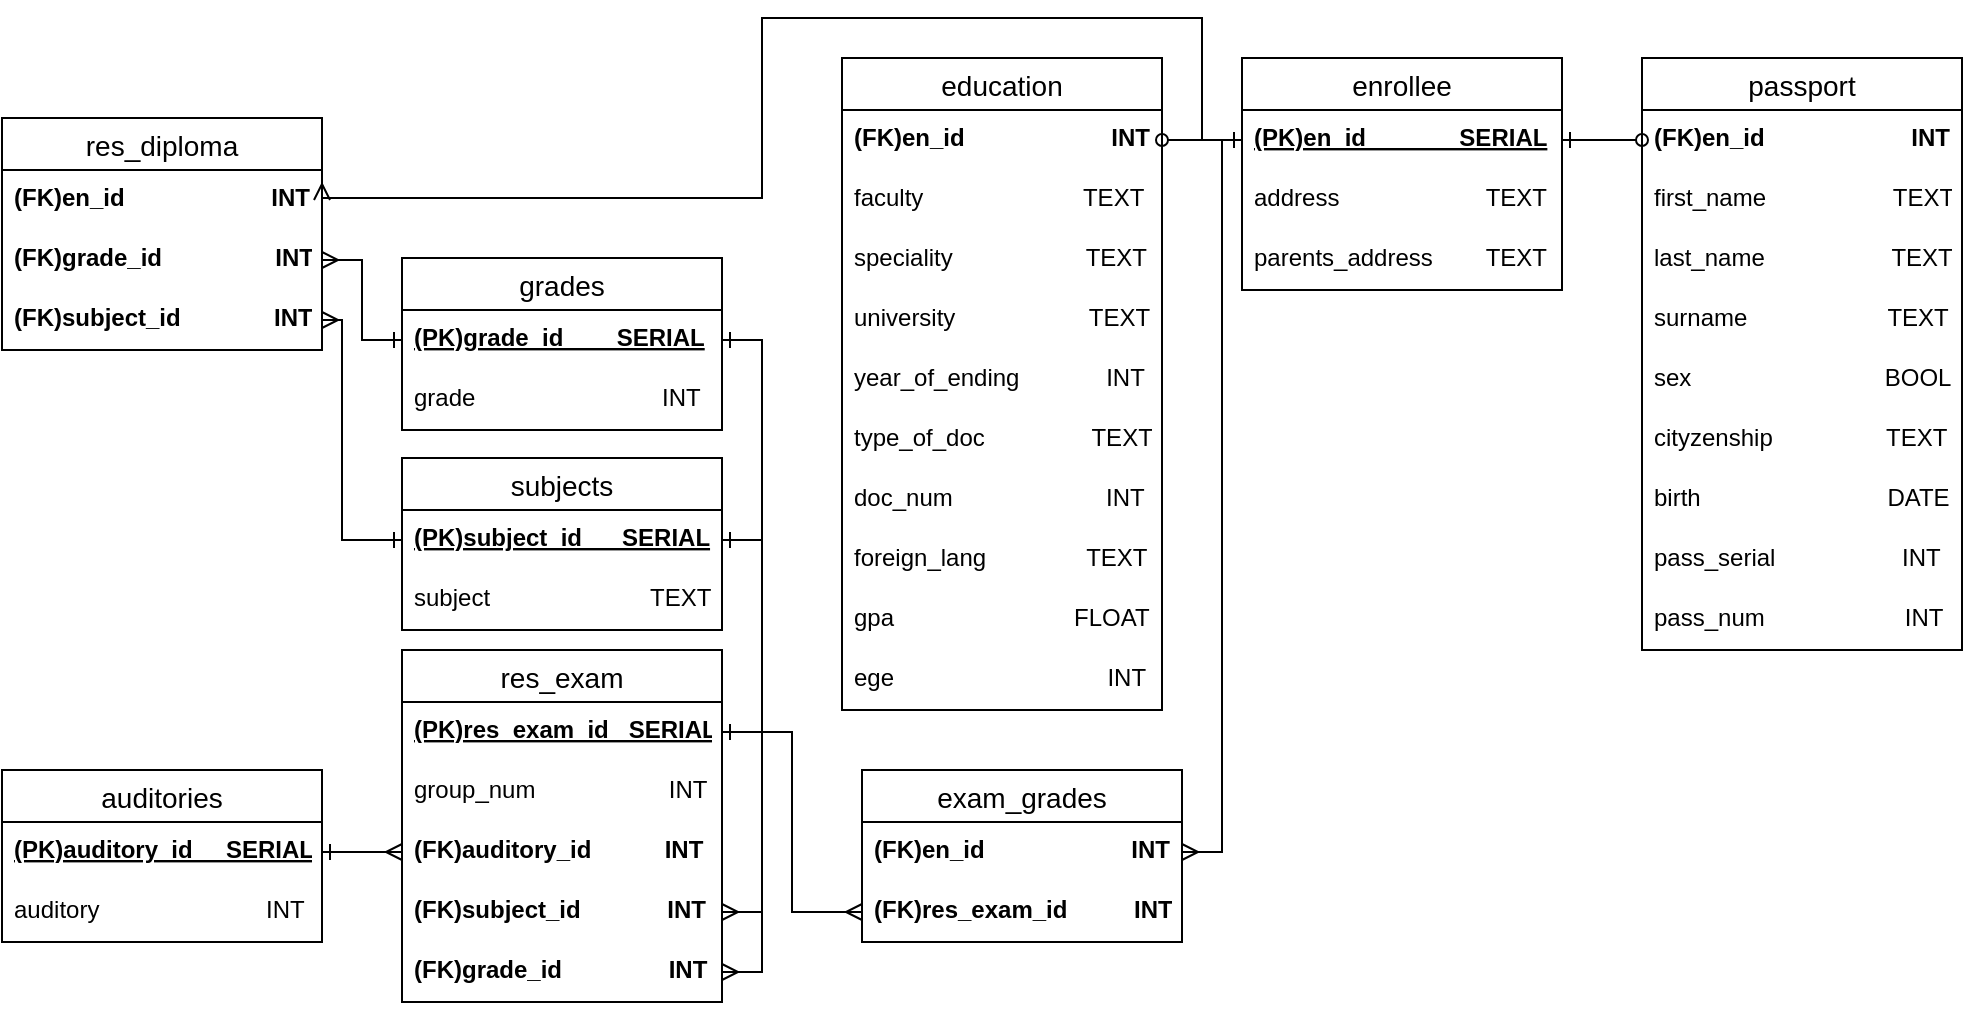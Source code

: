 <mxfile version="22.0.4" type="device">
  <diagram name="Page-1" id="2ca16b54-16f6-2749-3443-fa8db7711227">
    <mxGraphModel dx="2390" dy="574" grid="1" gridSize="10" guides="1" tooltips="1" connect="1" arrows="1" fold="1" page="1" pageScale="1" pageWidth="1100" pageHeight="850" background="none" math="0" shadow="0">
      <root>
        <mxCell id="0" />
        <mxCell id="1" parent="0" />
        <mxCell id="YY8y6obfsH_DNHrj39UY-39" value="enrollee" style="swimlane;fontStyle=0;childLayout=stackLayout;horizontal=1;startSize=26;horizontalStack=0;resizeParent=1;resizeParentMax=0;resizeLast=0;collapsible=1;marginBottom=0;align=center;fontSize=14;" parent="1" vertex="1">
          <mxGeometry x="580" y="250" width="160" height="116" as="geometry" />
        </mxCell>
        <mxCell id="YY8y6obfsH_DNHrj39UY-40" value="(PK)en_id              SERIAL" style="text;strokeColor=none;fillColor=none;spacingLeft=4;spacingRight=4;overflow=hidden;rotatable=0;points=[[0,0.5],[1,0.5]];portConstraint=eastwest;fontSize=12;fontStyle=5" parent="YY8y6obfsH_DNHrj39UY-39" vertex="1">
          <mxGeometry y="26" width="160" height="30" as="geometry" />
        </mxCell>
        <mxCell id="ITqWClpvMiIjpx505HF3-26" value="address                      TEXT" style="text;strokeColor=none;fillColor=none;spacingLeft=4;spacingRight=4;overflow=hidden;rotatable=0;points=[[0,0.5],[1,0.5]];portConstraint=eastwest;fontSize=12;fontStyle=0" parent="YY8y6obfsH_DNHrj39UY-39" vertex="1">
          <mxGeometry y="56" width="160" height="30" as="geometry" />
        </mxCell>
        <mxCell id="ITqWClpvMiIjpx505HF3-36" value="parents_address        TEXT" style="text;strokeColor=none;fillColor=none;spacingLeft=4;spacingRight=4;overflow=hidden;rotatable=0;points=[[0,0.5],[1,0.5]];portConstraint=eastwest;fontSize=12;fontStyle=0" parent="YY8y6obfsH_DNHrj39UY-39" vertex="1">
          <mxGeometry y="86" width="160" height="30" as="geometry" />
        </mxCell>
        <mxCell id="ITqWClpvMiIjpx505HF3-2" value="passport" style="swimlane;fontStyle=0;childLayout=stackLayout;horizontal=1;startSize=26;horizontalStack=0;resizeParent=1;resizeParentMax=0;resizeLast=0;collapsible=1;marginBottom=0;align=center;fontSize=14;" parent="1" vertex="1">
          <mxGeometry x="780" y="250" width="160" height="296" as="geometry" />
        </mxCell>
        <mxCell id="ITqWClpvMiIjpx505HF3-3" value="(FK)en_id                      INT" style="text;strokeColor=none;fillColor=none;spacingLeft=4;spacingRight=4;overflow=hidden;rotatable=0;points=[[0,0.5],[1,0.5]];portConstraint=eastwest;fontSize=12;fontStyle=1" parent="ITqWClpvMiIjpx505HF3-2" vertex="1">
          <mxGeometry y="26" width="160" height="30" as="geometry" />
        </mxCell>
        <mxCell id="ITqWClpvMiIjpx505HF3-4" value="first_name                   TEXT" style="text;strokeColor=none;fillColor=none;spacingLeft=4;spacingRight=4;overflow=hidden;rotatable=0;points=[[0,0.5],[1,0.5]];portConstraint=eastwest;fontSize=12;fontStyle=0" parent="ITqWClpvMiIjpx505HF3-2" vertex="1">
          <mxGeometry y="56" width="160" height="30" as="geometry" />
        </mxCell>
        <mxCell id="ITqWClpvMiIjpx505HF3-5" value="last_name                   TEXT" style="text;strokeColor=none;fillColor=none;spacingLeft=4;spacingRight=4;overflow=hidden;rotatable=0;points=[[0,0.5],[1,0.5]];portConstraint=eastwest;fontSize=12;fontStyle=0" parent="ITqWClpvMiIjpx505HF3-2" vertex="1">
          <mxGeometry y="86" width="160" height="30" as="geometry" />
        </mxCell>
        <mxCell id="ITqWClpvMiIjpx505HF3-6" value="surname                     TEXT" style="text;strokeColor=none;fillColor=none;spacingLeft=4;spacingRight=4;overflow=hidden;rotatable=0;points=[[0,0.5],[1,0.5]];portConstraint=eastwest;fontSize=12;fontStyle=0" parent="ITqWClpvMiIjpx505HF3-2" vertex="1">
          <mxGeometry y="116" width="160" height="30" as="geometry" />
        </mxCell>
        <mxCell id="ITqWClpvMiIjpx505HF3-7" value="sex                             BOOL" style="text;strokeColor=none;fillColor=none;spacingLeft=4;spacingRight=4;overflow=hidden;rotatable=0;points=[[0,0.5],[1,0.5]];portConstraint=eastwest;fontSize=12;fontStyle=0" parent="ITqWClpvMiIjpx505HF3-2" vertex="1">
          <mxGeometry y="146" width="160" height="30" as="geometry" />
        </mxCell>
        <mxCell id="ITqWClpvMiIjpx505HF3-8" value="cityzenship                 TEXT" style="text;strokeColor=none;fillColor=none;spacingLeft=4;spacingRight=4;overflow=hidden;rotatable=0;points=[[0,0.5],[1,0.5]];portConstraint=eastwest;fontSize=12;fontStyle=0" parent="ITqWClpvMiIjpx505HF3-2" vertex="1">
          <mxGeometry y="176" width="160" height="30" as="geometry" />
        </mxCell>
        <mxCell id="ITqWClpvMiIjpx505HF3-9" value="birth                            DATE" style="text;strokeColor=none;fillColor=none;spacingLeft=4;spacingRight=4;overflow=hidden;rotatable=0;points=[[0,0.5],[1,0.5]];portConstraint=eastwest;fontSize=12;fontStyle=0" parent="ITqWClpvMiIjpx505HF3-2" vertex="1">
          <mxGeometry y="206" width="160" height="30" as="geometry" />
        </mxCell>
        <mxCell id="ITqWClpvMiIjpx505HF3-10" value="pass_serial                   INT" style="text;strokeColor=none;fillColor=none;spacingLeft=4;spacingRight=4;overflow=hidden;rotatable=0;points=[[0,0.5],[1,0.5]];portConstraint=eastwest;fontSize=12;fontStyle=0" parent="ITqWClpvMiIjpx505HF3-2" vertex="1">
          <mxGeometry y="236" width="160" height="30" as="geometry" />
        </mxCell>
        <mxCell id="ITqWClpvMiIjpx505HF3-11" value="pass_num                     INT" style="text;strokeColor=none;fillColor=none;spacingLeft=4;spacingRight=4;overflow=hidden;rotatable=0;points=[[0,0.5],[1,0.5]];portConstraint=eastwest;fontSize=12;fontStyle=0" parent="ITqWClpvMiIjpx505HF3-2" vertex="1">
          <mxGeometry y="266" width="160" height="30" as="geometry" />
        </mxCell>
        <mxCell id="ITqWClpvMiIjpx505HF3-17" style="edgeStyle=orthogonalEdgeStyle;rounded=0;orthogonalLoop=1;jettySize=auto;html=1;entryX=1;entryY=0.5;entryDx=0;entryDy=0;startArrow=oval;startFill=0;endArrow=ERone;endFill=0;" parent="1" source="ITqWClpvMiIjpx505HF3-3" target="YY8y6obfsH_DNHrj39UY-40" edge="1">
          <mxGeometry relative="1" as="geometry">
            <mxPoint x="740" y="321" as="targetPoint" />
          </mxGeometry>
        </mxCell>
        <mxCell id="ITqWClpvMiIjpx505HF3-27" value="education" style="swimlane;fontStyle=0;childLayout=stackLayout;horizontal=1;startSize=26;horizontalStack=0;resizeParent=1;resizeParentMax=0;resizeLast=0;collapsible=1;marginBottom=0;align=center;fontSize=14;" parent="1" vertex="1">
          <mxGeometry x="380" y="250" width="160" height="326" as="geometry" />
        </mxCell>
        <mxCell id="ITqWClpvMiIjpx505HF3-28" value="(FK)en_id                      INT" style="text;strokeColor=none;fillColor=none;spacingLeft=4;spacingRight=4;overflow=hidden;rotatable=0;points=[[0,0.5],[1,0.5]];portConstraint=eastwest;fontSize=12;fontStyle=1" parent="ITqWClpvMiIjpx505HF3-27" vertex="1">
          <mxGeometry y="26" width="160" height="30" as="geometry" />
        </mxCell>
        <mxCell id="ITqWClpvMiIjpx505HF3-29" value="faculty                        TEXT" style="text;strokeColor=none;fillColor=none;spacingLeft=4;spacingRight=4;overflow=hidden;rotatable=0;points=[[0,0.5],[1,0.5]];portConstraint=eastwest;fontSize=12;fontStyle=0" parent="ITqWClpvMiIjpx505HF3-27" vertex="1">
          <mxGeometry y="56" width="160" height="30" as="geometry" />
        </mxCell>
        <mxCell id="ITqWClpvMiIjpx505HF3-32" value="speciality                    TEXT" style="text;strokeColor=none;fillColor=none;spacingLeft=4;spacingRight=4;overflow=hidden;rotatable=0;points=[[0,0.5],[1,0.5]];portConstraint=eastwest;fontSize=12;fontStyle=0" parent="ITqWClpvMiIjpx505HF3-27" vertex="1">
          <mxGeometry y="86" width="160" height="30" as="geometry" />
        </mxCell>
        <mxCell id="ITqWClpvMiIjpx505HF3-33" value="university                    TEXT" style="text;strokeColor=none;fillColor=none;spacingLeft=4;spacingRight=4;overflow=hidden;rotatable=0;points=[[0,0.5],[1,0.5]];portConstraint=eastwest;fontSize=12;fontStyle=0" parent="ITqWClpvMiIjpx505HF3-27" vertex="1">
          <mxGeometry y="116" width="160" height="30" as="geometry" />
        </mxCell>
        <mxCell id="ITqWClpvMiIjpx505HF3-34" value="year_of_ending             INT" style="text;strokeColor=none;fillColor=none;spacingLeft=4;spacingRight=4;overflow=hidden;rotatable=0;points=[[0,0.5],[1,0.5]];portConstraint=eastwest;fontSize=12;fontStyle=0" parent="ITqWClpvMiIjpx505HF3-27" vertex="1">
          <mxGeometry y="146" width="160" height="30" as="geometry" />
        </mxCell>
        <mxCell id="ITqWClpvMiIjpx505HF3-38" value="type_of_doc                TEXT" style="text;strokeColor=none;fillColor=none;spacingLeft=4;spacingRight=4;overflow=hidden;rotatable=0;points=[[0,0.5],[1,0.5]];portConstraint=eastwest;fontSize=12;fontStyle=0" parent="ITqWClpvMiIjpx505HF3-27" vertex="1">
          <mxGeometry y="176" width="160" height="30" as="geometry" />
        </mxCell>
        <mxCell id="ITqWClpvMiIjpx505HF3-39" value="doc_num                       INT" style="text;strokeColor=none;fillColor=none;spacingLeft=4;spacingRight=4;overflow=hidden;rotatable=0;points=[[0,0.5],[1,0.5]];portConstraint=eastwest;fontSize=12;fontStyle=0" parent="ITqWClpvMiIjpx505HF3-27" vertex="1">
          <mxGeometry y="206" width="160" height="30" as="geometry" />
        </mxCell>
        <mxCell id="ITqWClpvMiIjpx505HF3-57" value="foreign_lang               TEXT" style="text;strokeColor=none;fillColor=none;spacingLeft=4;spacingRight=4;overflow=hidden;rotatable=0;points=[[0,0.5],[1,0.5]];portConstraint=eastwest;fontSize=12;fontStyle=0" parent="ITqWClpvMiIjpx505HF3-27" vertex="1">
          <mxGeometry y="236" width="160" height="30" as="geometry" />
        </mxCell>
        <mxCell id="ITqWClpvMiIjpx505HF3-58" value="gpa                           FLOAT" style="text;strokeColor=none;fillColor=none;spacingLeft=4;spacingRight=4;overflow=hidden;rotatable=0;points=[[0,0.5],[1,0.5]];portConstraint=eastwest;fontSize=12;fontStyle=0" parent="ITqWClpvMiIjpx505HF3-27" vertex="1">
          <mxGeometry y="266" width="160" height="30" as="geometry" />
        </mxCell>
        <mxCell id="ITqWClpvMiIjpx505HF3-62" value="ege                                INT" style="text;strokeColor=none;fillColor=none;spacingLeft=4;spacingRight=4;overflow=hidden;rotatable=0;points=[[0,0.5],[1,0.5]];portConstraint=eastwest;fontSize=12;fontStyle=0" parent="ITqWClpvMiIjpx505HF3-27" vertex="1">
          <mxGeometry y="296" width="160" height="30" as="geometry" />
        </mxCell>
        <mxCell id="ITqWClpvMiIjpx505HF3-37" value="" style="edgeStyle=orthogonalEdgeStyle;rounded=0;orthogonalLoop=1;jettySize=auto;html=1;endArrow=ERone;endFill=0;startArrow=oval;startFill=0;entryX=0;entryY=0.5;entryDx=0;entryDy=0;" parent="1" source="ITqWClpvMiIjpx505HF3-28" target="YY8y6obfsH_DNHrj39UY-40" edge="1">
          <mxGeometry relative="1" as="geometry" />
        </mxCell>
        <mxCell id="ITqWClpvMiIjpx505HF3-40" value="res_diploma" style="swimlane;fontStyle=0;childLayout=stackLayout;horizontal=1;startSize=26;horizontalStack=0;resizeParent=1;resizeParentMax=0;resizeLast=0;collapsible=1;marginBottom=0;align=center;fontSize=14;" parent="1" vertex="1">
          <mxGeometry x="-40" y="280" width="160" height="116" as="geometry">
            <mxRectangle x="350" y="550" width="80" height="30" as="alternateBounds" />
          </mxGeometry>
        </mxCell>
        <mxCell id="ITqWClpvMiIjpx505HF3-41" value="(FK)en_id                      INT" style="text;strokeColor=none;fillColor=none;spacingLeft=4;spacingRight=4;overflow=hidden;rotatable=0;points=[[0,0.5],[1,0.5]];portConstraint=eastwest;fontSize=12;fontStyle=1" parent="ITqWClpvMiIjpx505HF3-40" vertex="1">
          <mxGeometry y="26" width="160" height="30" as="geometry" />
        </mxCell>
        <mxCell id="ITqWClpvMiIjpx505HF3-52" value="(FK)grade_id                 INT" style="text;strokeColor=none;fillColor=none;spacingLeft=4;spacingRight=4;overflow=hidden;rotatable=0;points=[[0,0.5],[1,0.5]];portConstraint=eastwest;fontSize=12;fontStyle=1" parent="ITqWClpvMiIjpx505HF3-40" vertex="1">
          <mxGeometry y="56" width="160" height="30" as="geometry" />
        </mxCell>
        <mxCell id="ITqWClpvMiIjpx505HF3-53" value="(FK)subject_id              INT" style="text;strokeColor=none;fillColor=none;spacingLeft=4;spacingRight=4;overflow=hidden;rotatable=0;points=[[0,0.5],[1,0.5]];portConstraint=eastwest;fontSize=12;fontStyle=1" parent="ITqWClpvMiIjpx505HF3-40" vertex="1">
          <mxGeometry y="86" width="160" height="30" as="geometry" />
        </mxCell>
        <mxCell id="ITqWClpvMiIjpx505HF3-55" value="" style="edgeStyle=orthogonalEdgeStyle;rounded=0;orthogonalLoop=1;jettySize=auto;html=1;endArrow=ERmany;endFill=0;startArrow=ERone;startFill=0;exitX=0;exitY=0.5;exitDx=0;exitDy=0;entryX=1;entryY=0.5;entryDx=0;entryDy=0;" parent="1" source="YY8y6obfsH_DNHrj39UY-40" target="ITqWClpvMiIjpx505HF3-41" edge="1">
          <mxGeometry relative="1" as="geometry">
            <Array as="points">
              <mxPoint x="560" y="291" />
              <mxPoint x="560" y="230" />
              <mxPoint x="340" y="230" />
              <mxPoint x="340" y="320" />
            </Array>
            <mxPoint x="130" y="320" as="targetPoint" />
          </mxGeometry>
        </mxCell>
        <mxCell id="ITqWClpvMiIjpx505HF3-68" value="grades" style="swimlane;fontStyle=0;childLayout=stackLayout;horizontal=1;startSize=26;horizontalStack=0;resizeParent=1;resizeParentMax=0;resizeLast=0;collapsible=1;marginBottom=0;align=center;fontSize=14;" parent="1" vertex="1">
          <mxGeometry x="160" y="350" width="160" height="86" as="geometry">
            <mxRectangle x="350" y="550" width="80" height="30" as="alternateBounds" />
          </mxGeometry>
        </mxCell>
        <mxCell id="ITqWClpvMiIjpx505HF3-69" value="(PK)grade_id        SERIAL" style="text;strokeColor=none;fillColor=none;spacingLeft=4;spacingRight=4;overflow=hidden;rotatable=0;points=[[0,0.5],[1,0.5]];portConstraint=eastwest;fontSize=12;fontStyle=5" parent="ITqWClpvMiIjpx505HF3-68" vertex="1">
          <mxGeometry y="26" width="160" height="30" as="geometry" />
        </mxCell>
        <mxCell id="ITqWClpvMiIjpx505HF3-70" value="grade                            INT" style="text;strokeColor=none;fillColor=none;spacingLeft=4;spacingRight=4;overflow=hidden;rotatable=0;points=[[0,0.5],[1,0.5]];portConstraint=eastwest;fontSize=12;fontStyle=0" parent="ITqWClpvMiIjpx505HF3-68" vertex="1">
          <mxGeometry y="56" width="160" height="30" as="geometry" />
        </mxCell>
        <mxCell id="ITqWClpvMiIjpx505HF3-72" value="subjects" style="swimlane;fontStyle=0;childLayout=stackLayout;horizontal=1;startSize=26;horizontalStack=0;resizeParent=1;resizeParentMax=0;resizeLast=0;collapsible=1;marginBottom=0;align=center;fontSize=14;" parent="1" vertex="1">
          <mxGeometry x="160" y="450" width="160" height="86" as="geometry">
            <mxRectangle x="350" y="550" width="80" height="30" as="alternateBounds" />
          </mxGeometry>
        </mxCell>
        <mxCell id="ITqWClpvMiIjpx505HF3-73" value="(PK)subject_id      SERIAL" style="text;strokeColor=none;fillColor=none;spacingLeft=4;spacingRight=4;overflow=hidden;rotatable=0;points=[[0,0.5],[1,0.5]];portConstraint=eastwest;fontSize=12;fontStyle=5" parent="ITqWClpvMiIjpx505HF3-72" vertex="1">
          <mxGeometry y="26" width="160" height="30" as="geometry" />
        </mxCell>
        <mxCell id="ITqWClpvMiIjpx505HF3-74" value="subject                        TEXT" style="text;strokeColor=none;fillColor=none;spacingLeft=4;spacingRight=4;overflow=hidden;rotatable=0;points=[[0,0.5],[1,0.5]];portConstraint=eastwest;fontSize=12;fontStyle=0" parent="ITqWClpvMiIjpx505HF3-72" vertex="1">
          <mxGeometry y="56" width="160" height="30" as="geometry" />
        </mxCell>
        <mxCell id="ITqWClpvMiIjpx505HF3-75" value="" style="edgeStyle=orthogonalEdgeStyle;rounded=0;orthogonalLoop=1;jettySize=auto;html=1;startArrow=ERmany;startFill=0;endArrow=ERone;endFill=0;" parent="1" source="ITqWClpvMiIjpx505HF3-52" target="ITqWClpvMiIjpx505HF3-69" edge="1">
          <mxGeometry relative="1" as="geometry" />
        </mxCell>
        <mxCell id="ITqWClpvMiIjpx505HF3-76" value="" style="edgeStyle=orthogonalEdgeStyle;rounded=0;orthogonalLoop=1;jettySize=auto;html=1;entryX=0;entryY=0.5;entryDx=0;entryDy=0;startArrow=ERmany;startFill=0;endArrow=ERone;endFill=0;" parent="1" source="ITqWClpvMiIjpx505HF3-53" target="ITqWClpvMiIjpx505HF3-73" edge="1">
          <mxGeometry relative="1" as="geometry">
            <Array as="points">
              <mxPoint x="130" y="381" />
              <mxPoint x="130" y="491" />
            </Array>
          </mxGeometry>
        </mxCell>
        <mxCell id="ITqWClpvMiIjpx505HF3-77" value="res_exam" style="swimlane;fontStyle=0;childLayout=stackLayout;horizontal=1;startSize=26;horizontalStack=0;resizeParent=1;resizeParentMax=0;resizeLast=0;collapsible=1;marginBottom=0;align=center;fontSize=14;" parent="1" vertex="1">
          <mxGeometry x="160" y="546" width="160" height="176" as="geometry">
            <mxRectangle x="350" y="550" width="80" height="30" as="alternateBounds" />
          </mxGeometry>
        </mxCell>
        <mxCell id="ITqWClpvMiIjpx505HF3-78" value="(PK)res_exam_id   SERIAL" style="text;strokeColor=none;fillColor=none;spacingLeft=4;spacingRight=4;overflow=hidden;rotatable=0;points=[[0,0.5],[1,0.5]];portConstraint=eastwest;fontSize=12;fontStyle=5" parent="ITqWClpvMiIjpx505HF3-77" vertex="1">
          <mxGeometry y="26" width="160" height="30" as="geometry" />
        </mxCell>
        <mxCell id="ITqWClpvMiIjpx505HF3-79" value="group_num                    INT" style="text;strokeColor=none;fillColor=none;spacingLeft=4;spacingRight=4;overflow=hidden;rotatable=0;points=[[0,0.5],[1,0.5]];portConstraint=eastwest;fontSize=12;fontStyle=0" parent="ITqWClpvMiIjpx505HF3-77" vertex="1">
          <mxGeometry y="56" width="160" height="30" as="geometry" />
        </mxCell>
        <mxCell id="ITqWClpvMiIjpx505HF3-85" value="(FK)auditory_id           INT" style="text;strokeColor=none;fillColor=none;spacingLeft=4;spacingRight=4;overflow=hidden;rotatable=0;points=[[0,0.5],[1,0.5]];portConstraint=eastwest;fontSize=12;fontStyle=1" parent="ITqWClpvMiIjpx505HF3-77" vertex="1">
          <mxGeometry y="86" width="160" height="30" as="geometry" />
        </mxCell>
        <mxCell id="ITqWClpvMiIjpx505HF3-81" value="(FK)subject_id             INT" style="text;strokeColor=none;fillColor=none;spacingLeft=4;spacingRight=4;overflow=hidden;rotatable=0;points=[[0,0.5],[1,0.5]];portConstraint=eastwest;fontSize=12;fontStyle=1" parent="ITqWClpvMiIjpx505HF3-77" vertex="1">
          <mxGeometry y="116" width="160" height="30" as="geometry" />
        </mxCell>
        <mxCell id="ITqWClpvMiIjpx505HF3-86" value="(FK)grade_id                INT" style="text;strokeColor=none;fillColor=none;spacingLeft=4;spacingRight=4;overflow=hidden;rotatable=0;points=[[0,0.5],[1,0.5]];portConstraint=eastwest;fontSize=12;fontStyle=1" parent="ITqWClpvMiIjpx505HF3-77" vertex="1">
          <mxGeometry y="146" width="160" height="30" as="geometry" />
        </mxCell>
        <mxCell id="ITqWClpvMiIjpx505HF3-82" value="auditories" style="swimlane;fontStyle=0;childLayout=stackLayout;horizontal=1;startSize=26;horizontalStack=0;resizeParent=1;resizeParentMax=0;resizeLast=0;collapsible=1;marginBottom=0;align=center;fontSize=14;" parent="1" vertex="1">
          <mxGeometry x="-40" y="606" width="160" height="86" as="geometry">
            <mxRectangle x="350" y="550" width="80" height="30" as="alternateBounds" />
          </mxGeometry>
        </mxCell>
        <mxCell id="ITqWClpvMiIjpx505HF3-83" value="(PK)auditory_id     SERIAL" style="text;strokeColor=none;fillColor=none;spacingLeft=4;spacingRight=4;overflow=hidden;rotatable=0;points=[[0,0.5],[1,0.5]];portConstraint=eastwest;fontSize=12;fontStyle=5" parent="ITqWClpvMiIjpx505HF3-82" vertex="1">
          <mxGeometry y="26" width="160" height="30" as="geometry" />
        </mxCell>
        <mxCell id="ITqWClpvMiIjpx505HF3-84" value="auditory                         INT" style="text;strokeColor=none;fillColor=none;spacingLeft=4;spacingRight=4;overflow=hidden;rotatable=0;points=[[0,0.5],[1,0.5]];portConstraint=eastwest;fontSize=12;fontStyle=0" parent="ITqWClpvMiIjpx505HF3-82" vertex="1">
          <mxGeometry y="56" width="160" height="30" as="geometry" />
        </mxCell>
        <mxCell id="ITqWClpvMiIjpx505HF3-91" style="edgeStyle=orthogonalEdgeStyle;rounded=0;orthogonalLoop=1;jettySize=auto;html=1;exitX=0;exitY=0.5;exitDx=0;exitDy=0;entryX=1;entryY=0.5;entryDx=0;entryDy=0;startArrow=ERmany;startFill=0;endArrow=ERone;endFill=0;" parent="1" source="ITqWClpvMiIjpx505HF3-85" target="ITqWClpvMiIjpx505HF3-83" edge="1">
          <mxGeometry relative="1" as="geometry" />
        </mxCell>
        <mxCell id="ITqWClpvMiIjpx505HF3-93" style="edgeStyle=orthogonalEdgeStyle;rounded=0;orthogonalLoop=1;jettySize=auto;html=1;entryX=1;entryY=0.5;entryDx=0;entryDy=0;startArrow=ERone;startFill=0;endArrow=ERmany;endFill=0;exitX=1;exitY=0.5;exitDx=0;exitDy=0;" parent="1" source="ITqWClpvMiIjpx505HF3-73" target="ITqWClpvMiIjpx505HF3-81" edge="1">
          <mxGeometry relative="1" as="geometry" />
        </mxCell>
        <mxCell id="ITqWClpvMiIjpx505HF3-94" style="edgeStyle=orthogonalEdgeStyle;rounded=0;orthogonalLoop=1;jettySize=auto;html=1;exitX=1;exitY=0.5;exitDx=0;exitDy=0;entryX=1;entryY=0.5;entryDx=0;entryDy=0;endArrow=ERone;endFill=0;startArrow=ERmany;startFill=0;" parent="1" source="ITqWClpvMiIjpx505HF3-86" target="ITqWClpvMiIjpx505HF3-69" edge="1">
          <mxGeometry relative="1" as="geometry" />
        </mxCell>
        <mxCell id="ITqWClpvMiIjpx505HF3-95" value="exam_grades" style="swimlane;fontStyle=0;childLayout=stackLayout;horizontal=1;startSize=26;horizontalStack=0;resizeParent=1;resizeParentMax=0;resizeLast=0;collapsible=1;marginBottom=0;align=center;fontSize=14;" parent="1" vertex="1">
          <mxGeometry x="390" y="606" width="160" height="86" as="geometry">
            <mxRectangle x="350" y="550" width="80" height="30" as="alternateBounds" />
          </mxGeometry>
        </mxCell>
        <mxCell id="ITqWClpvMiIjpx505HF3-96" value="(FK)en_id                      INT" style="text;strokeColor=none;fillColor=none;spacingLeft=4;spacingRight=4;overflow=hidden;rotatable=0;points=[[0,0.5],[1,0.5]];portConstraint=eastwest;fontSize=12;fontStyle=1" parent="ITqWClpvMiIjpx505HF3-95" vertex="1">
          <mxGeometry y="26" width="160" height="30" as="geometry" />
        </mxCell>
        <mxCell id="ITqWClpvMiIjpx505HF3-97" value="(FK)res_exam_id          INT" style="text;strokeColor=none;fillColor=none;spacingLeft=4;spacingRight=4;overflow=hidden;rotatable=0;points=[[0,0.5],[1,0.5]];portConstraint=eastwest;fontSize=12;fontStyle=1" parent="ITqWClpvMiIjpx505HF3-95" vertex="1">
          <mxGeometry y="56" width="160" height="30" as="geometry" />
        </mxCell>
        <mxCell id="ITqWClpvMiIjpx505HF3-98" style="edgeStyle=orthogonalEdgeStyle;rounded=0;orthogonalLoop=1;jettySize=auto;html=1;exitX=1;exitY=0.5;exitDx=0;exitDy=0;entryX=0;entryY=0.5;entryDx=0;entryDy=0;endArrow=ERone;endFill=0;startArrow=ERmany;startFill=0;" parent="1" source="ITqWClpvMiIjpx505HF3-96" target="YY8y6obfsH_DNHrj39UY-40" edge="1">
          <mxGeometry relative="1" as="geometry">
            <Array as="points">
              <mxPoint x="570" y="647" />
              <mxPoint x="570" y="291" />
            </Array>
          </mxGeometry>
        </mxCell>
        <mxCell id="ITqWClpvMiIjpx505HF3-99" style="edgeStyle=orthogonalEdgeStyle;rounded=0;orthogonalLoop=1;jettySize=auto;html=1;exitX=1;exitY=0.5;exitDx=0;exitDy=0;entryX=0;entryY=0.5;entryDx=0;entryDy=0;endArrow=ERmany;endFill=0;startArrow=ERone;startFill=0;" parent="1" source="ITqWClpvMiIjpx505HF3-78" target="ITqWClpvMiIjpx505HF3-97" edge="1">
          <mxGeometry relative="1" as="geometry" />
        </mxCell>
      </root>
    </mxGraphModel>
  </diagram>
</mxfile>
